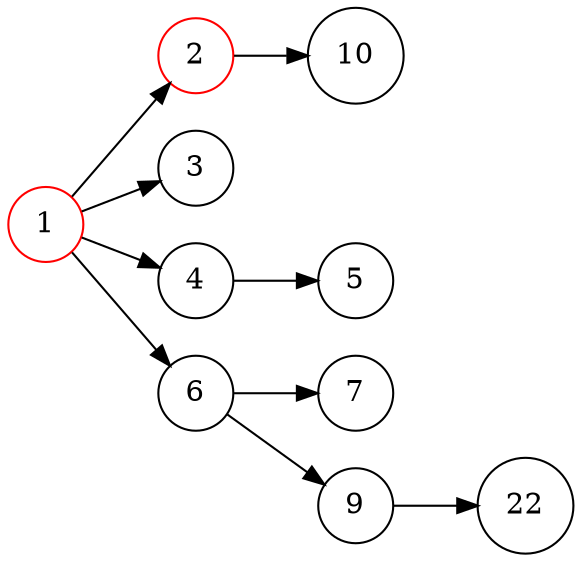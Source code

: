digraph BinomialHeap {
node [shape=circle];
rankdir=LR;
1 [color=red];
1 -> 2;
1 -> 3;
1 -> 4;
4 -> 5;
1 -> 6;
6 -> 7;
6 -> 9;
9 -> 22;
2 [color=red];
2 -> 10;
}